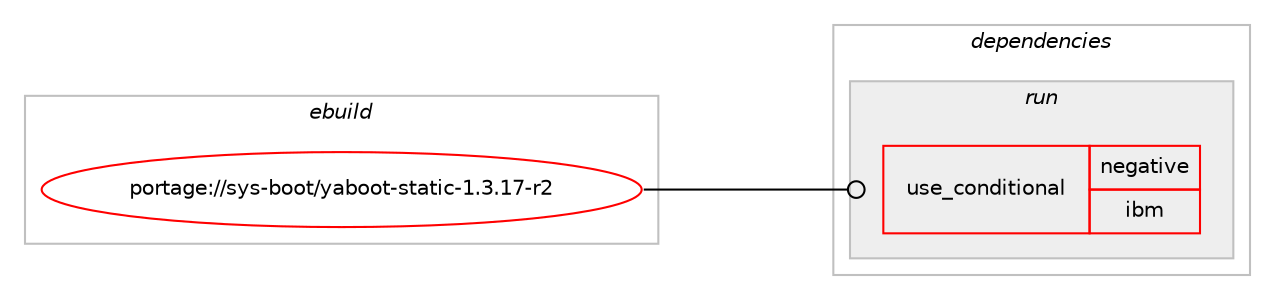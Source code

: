 digraph prolog {

# *************
# Graph options
# *************

newrank=true;
concentrate=true;
compound=true;
graph [rankdir=LR,fontname=Helvetica,fontsize=10,ranksep=1.5];#, ranksep=2.5, nodesep=0.2];
edge  [arrowhead=vee];
node  [fontname=Helvetica,fontsize=10];

# **********
# The ebuild
# **********

subgraph cluster_leftcol {
color=gray;
rank=same;
label=<<i>ebuild</i>>;
id [label="portage://sys-boot/yaboot-static-1.3.17-r2", color=red, width=4, href="../sys-boot/yaboot-static-1.3.17-r2.svg"];
}

# ****************
# The dependencies
# ****************

subgraph cluster_midcol {
color=gray;
label=<<i>dependencies</i>>;
subgraph cluster_compile {
fillcolor="#eeeeee";
style=filled;
label=<<i>compile</i>>;
}
subgraph cluster_compileandrun {
fillcolor="#eeeeee";
style=filled;
label=<<i>compile and run</i>>;
}
subgraph cluster_run {
fillcolor="#eeeeee";
style=filled;
label=<<i>run</i>>;
subgraph cond111174 {
dependency215384 [label=<<TABLE BORDER="0" CELLBORDER="1" CELLSPACING="0" CELLPADDING="4"><TR><TD ROWSPAN="3" CELLPADDING="10">use_conditional</TD></TR><TR><TD>negative</TD></TR><TR><TD>ibm</TD></TR></TABLE>>, shape=none, color=red];
# *** BEGIN UNKNOWN DEPENDENCY TYPE (TODO) ***
# dependency215384 -> package_dependency(portage://sys-boot/yaboot-static-1.3.17-r2,run,no,sys-fs,hfsutils,none,[,,],[],[])
# *** END UNKNOWN DEPENDENCY TYPE (TODO) ***

# *** BEGIN UNKNOWN DEPENDENCY TYPE (TODO) ***
# dependency215384 -> package_dependency(portage://sys-boot/yaboot-static-1.3.17-r2,run,no,sys-fs,hfsplusutils,none,[,,],[],[])
# *** END UNKNOWN DEPENDENCY TYPE (TODO) ***

# *** BEGIN UNKNOWN DEPENDENCY TYPE (TODO) ***
# dependency215384 -> package_dependency(portage://sys-boot/yaboot-static-1.3.17-r2,run,no,sys-fs,mac-fdisk,none,[,,],[],[])
# *** END UNKNOWN DEPENDENCY TYPE (TODO) ***

}
id:e -> dependency215384:w [weight=20,style="solid",arrowhead="odot"];
# *** BEGIN UNKNOWN DEPENDENCY TYPE (TODO) ***
# id -> package_dependency(portage://sys-boot/yaboot-static-1.3.17-r2,run,no,sys-apps,ibm-powerpc-utils,none,[,,],[],[])
# *** END UNKNOWN DEPENDENCY TYPE (TODO) ***

# *** BEGIN UNKNOWN DEPENDENCY TYPE (TODO) ***
# id -> package_dependency(portage://sys-boot/yaboot-static-1.3.17-r2,run,weak,sys-boot,yaboot,none,[,,],[],[])
# *** END UNKNOWN DEPENDENCY TYPE (TODO) ***

}
}

# **************
# The candidates
# **************

subgraph cluster_choices {
rank=same;
color=gray;
label=<<i>candidates</i>>;

}

}
